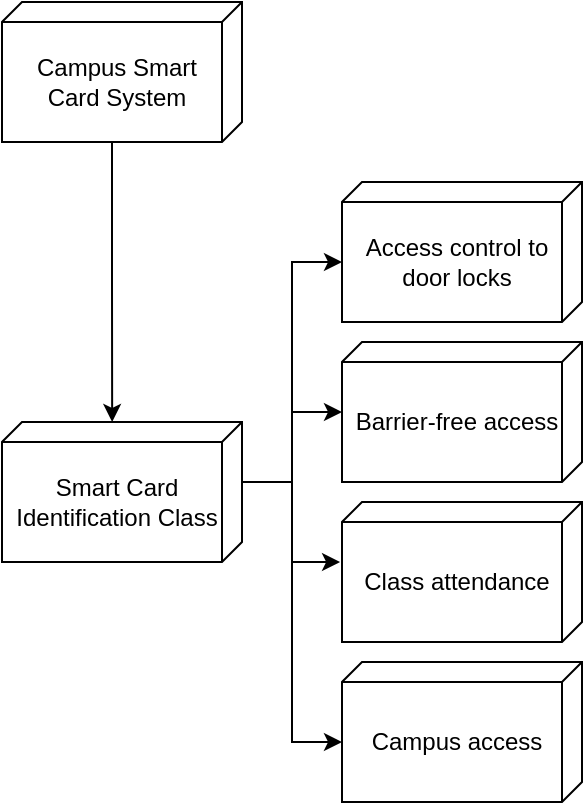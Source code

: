 <mxfile version="14.8.1" type="device"><diagram name="Page-1" id="5f0bae14-7c28-e335-631c-24af17079c00"><mxGraphModel dx="1422" dy="731" grid="1" gridSize="10" guides="1" tooltips="1" connect="1" arrows="1" fold="1" page="1" pageScale="1" pageWidth="827" pageHeight="1169" background="none" math="0" shadow="0"><root><mxCell id="0"/><mxCell id="1" parent="0"/><mxCell id="C5nQ2OBDVOMz3AbFVk5G-16" style="edgeStyle=orthogonalEdgeStyle;rounded=0;orthogonalLoop=1;jettySize=auto;html=1;exitX=0;exitY=0;exitDx=70;exitDy=65;exitPerimeter=0;entryX=0;entryY=0.541;entryDx=0;entryDy=0;entryPerimeter=0;" parent="1" source="C5nQ2OBDVOMz3AbFVk5G-1" target="C5nQ2OBDVOMz3AbFVk5G-3" edge="1"><mxGeometry relative="1" as="geometry"/></mxCell><mxCell id="C5nQ2OBDVOMz3AbFVk5G-1" value="Campus Smart Card System" style="verticalAlign=middle;align=center;shape=cube;size=10;direction=south;fontStyle=0;html=1;boundedLbl=1;spacingLeft=5;whiteSpace=wrap;" parent="1" vertex="1"><mxGeometry x="269" y="220" width="120" height="70" as="geometry"/></mxCell><mxCell id="C5nQ2OBDVOMz3AbFVk5G-11" style="edgeStyle=orthogonalEdgeStyle;rounded=0;orthogonalLoop=1;jettySize=auto;html=1;exitX=0;exitY=0;exitDx=30;exitDy=0;exitPerimeter=0;entryX=0;entryY=0;entryDx=40;entryDy=120;entryPerimeter=0;" parent="1" source="C5nQ2OBDVOMz3AbFVk5G-3" target="C5nQ2OBDVOMz3AbFVk5G-4" edge="1"><mxGeometry relative="1" as="geometry"/></mxCell><mxCell id="C5nQ2OBDVOMz3AbFVk5G-12" style="edgeStyle=orthogonalEdgeStyle;rounded=0;orthogonalLoop=1;jettySize=auto;html=1;exitX=0;exitY=0;exitDx=30;exitDy=0;exitPerimeter=0;" parent="1" source="C5nQ2OBDVOMz3AbFVk5G-3" target="C5nQ2OBDVOMz3AbFVk5G-7" edge="1"><mxGeometry relative="1" as="geometry"/></mxCell><mxCell id="C5nQ2OBDVOMz3AbFVk5G-13" style="edgeStyle=orthogonalEdgeStyle;rounded=0;orthogonalLoop=1;jettySize=auto;html=1;exitX=0;exitY=0;exitDx=30;exitDy=0;exitPerimeter=0;entryX=0.429;entryY=1.008;entryDx=0;entryDy=0;entryPerimeter=0;" parent="1" source="C5nQ2OBDVOMz3AbFVk5G-3" target="C5nQ2OBDVOMz3AbFVk5G-6" edge="1"><mxGeometry relative="1" as="geometry"/></mxCell><mxCell id="C5nQ2OBDVOMz3AbFVk5G-14" style="edgeStyle=orthogonalEdgeStyle;rounded=0;orthogonalLoop=1;jettySize=auto;html=1;exitX=0;exitY=0;exitDx=30;exitDy=0;exitPerimeter=0;entryX=0;entryY=0;entryDx=40;entryDy=120;entryPerimeter=0;" parent="1" source="C5nQ2OBDVOMz3AbFVk5G-3" target="C5nQ2OBDVOMz3AbFVk5G-5" edge="1"><mxGeometry relative="1" as="geometry"/></mxCell><mxCell id="C5nQ2OBDVOMz3AbFVk5G-3" value="Smart Card Identification Class" style="verticalAlign=middle;align=center;shape=cube;size=10;direction=south;fontStyle=0;html=1;boundedLbl=1;spacingLeft=5;whiteSpace=wrap;" parent="1" vertex="1"><mxGeometry x="269" y="430" width="120" height="70" as="geometry"/></mxCell><mxCell id="C5nQ2OBDVOMz3AbFVk5G-10" value="" style="group" parent="1" vertex="1" connectable="0"><mxGeometry x="439" y="310" width="120" height="310" as="geometry"/></mxCell><mxCell id="C5nQ2OBDVOMz3AbFVk5G-4" value="Access control to door locks" style="verticalAlign=middle;align=center;shape=cube;size=10;direction=south;fontStyle=0;html=1;boundedLbl=1;spacingLeft=5;whiteSpace=wrap;" parent="C5nQ2OBDVOMz3AbFVk5G-10" vertex="1"><mxGeometry width="120" height="70" as="geometry"/></mxCell><mxCell id="C5nQ2OBDVOMz3AbFVk5G-5" value="Campus access" style="verticalAlign=middle;align=center;shape=cube;size=10;direction=south;fontStyle=0;html=1;boundedLbl=1;spacingLeft=5;whiteSpace=wrap;" parent="C5nQ2OBDVOMz3AbFVk5G-10" vertex="1"><mxGeometry y="240" width="120" height="70" as="geometry"/></mxCell><mxCell id="C5nQ2OBDVOMz3AbFVk5G-6" value="Class attendance" style="verticalAlign=middle;align=center;shape=cube;size=10;direction=south;fontStyle=0;html=1;boundedLbl=1;spacingLeft=5;whiteSpace=wrap;" parent="C5nQ2OBDVOMz3AbFVk5G-10" vertex="1"><mxGeometry y="160" width="120" height="70" as="geometry"/></mxCell><mxCell id="C5nQ2OBDVOMz3AbFVk5G-7" value="Barrier-free access" style="verticalAlign=middle;align=center;shape=cube;size=10;direction=south;fontStyle=0;html=1;boundedLbl=1;spacingLeft=5;whiteSpace=wrap;" parent="C5nQ2OBDVOMz3AbFVk5G-10" vertex="1"><mxGeometry y="80" width="120" height="70" as="geometry"/></mxCell></root></mxGraphModel></diagram></mxfile>
